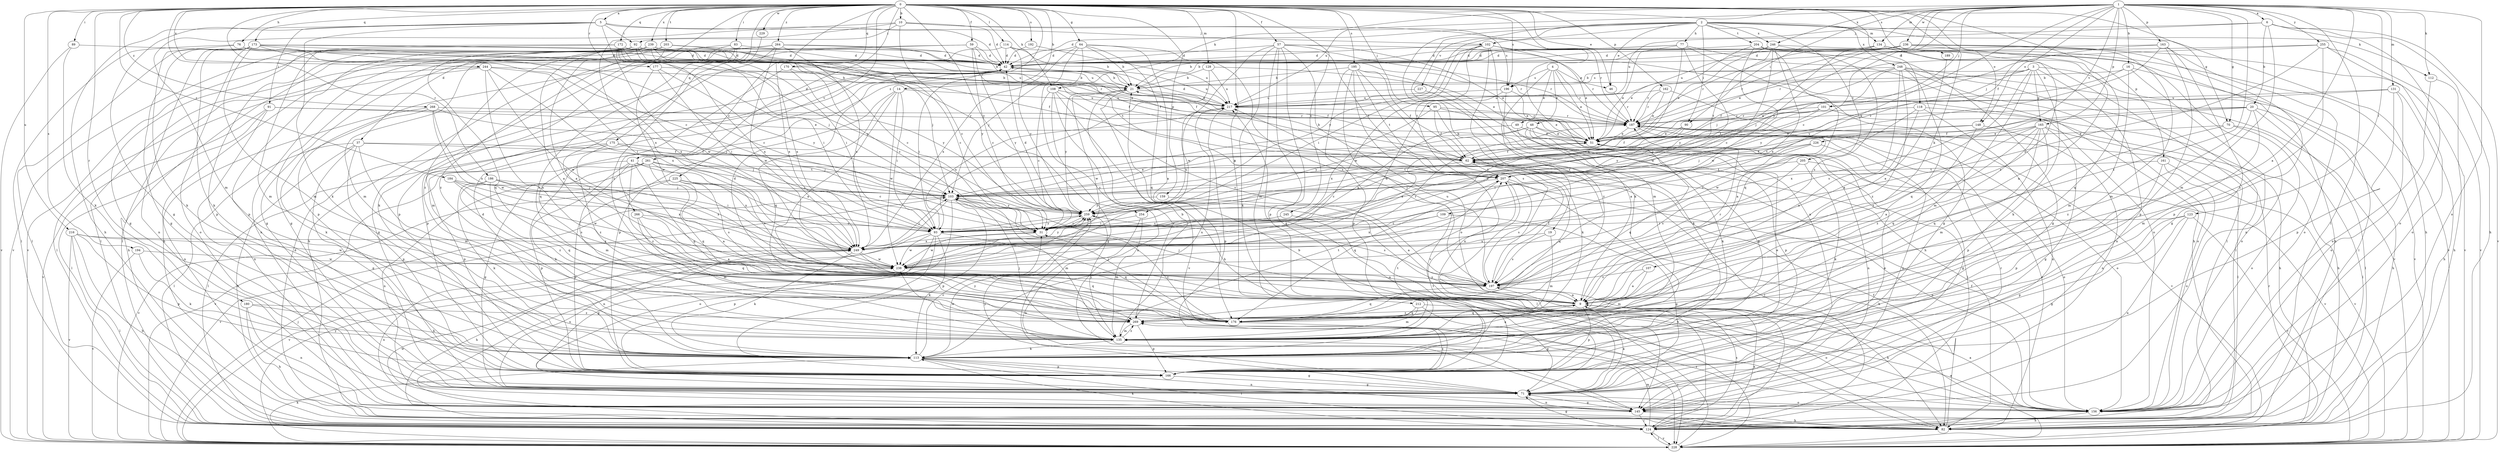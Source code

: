 strict digraph  {
0;
1;
2;
3;
4;
5;
6;
9;
10;
14;
16;
19;
20;
21;
31;
37;
41;
42;
46;
48;
49;
51;
57;
59;
62;
64;
70;
71;
76;
77;
82;
83;
89;
90;
91;
92;
93;
95;
101;
102;
103;
107;
108;
109;
112;
113;
114;
118;
123;
124;
128;
131;
134;
135;
145;
148;
156;
159;
161;
162;
163;
165;
166;
170;
172;
173;
175;
176;
177;
180;
184;
186;
187;
189;
192;
194;
195;
196;
197;
203;
204;
205;
207;
212;
216;
217;
225;
226;
227;
228;
229;
236;
238;
239;
244;
245;
246;
248;
249;
254;
255;
259;
261;
264;
266;
268;
269;
0 -> 5  [label=a];
0 -> 10  [label=b];
0 -> 14  [label=b];
0 -> 31  [label=c];
0 -> 37  [label=d];
0 -> 41  [label=d];
0 -> 46  [label=e];
0 -> 57  [label=f];
0 -> 59  [label=f];
0 -> 64  [label=g];
0 -> 70  [label=g];
0 -> 76  [label=h];
0 -> 83  [label=i];
0 -> 89  [label=i];
0 -> 95  [label=j];
0 -> 107  [label=k];
0 -> 108  [label=k];
0 -> 114  [label=l];
0 -> 118  [label=l];
0 -> 128  [label=m];
0 -> 145  [label=n];
0 -> 148  [label=o];
0 -> 159  [label=p];
0 -> 161  [label=p];
0 -> 162  [label=p];
0 -> 170  [label=q];
0 -> 172  [label=q];
0 -> 173  [label=q];
0 -> 175  [label=q];
0 -> 177  [label=r];
0 -> 180  [label=r];
0 -> 184  [label=r];
0 -> 186  [label=r];
0 -> 189  [label=s];
0 -> 192  [label=s];
0 -> 194  [label=s];
0 -> 195  [label=s];
0 -> 196  [label=s];
0 -> 203  [label=t];
0 -> 212  [label=u];
0 -> 216  [label=u];
0 -> 225  [label=v];
0 -> 229  [label=w];
0 -> 239  [label=x];
0 -> 244  [label=x];
0 -> 245  [label=x];
0 -> 254  [label=y];
0 -> 261  [label=z];
0 -> 264  [label=z];
0 -> 266  [label=z];
0 -> 268  [label=z];
1 -> 6  [label=a];
1 -> 9  [label=a];
1 -> 16  [label=b];
1 -> 31  [label=c];
1 -> 62  [label=f];
1 -> 70  [label=g];
1 -> 90  [label=i];
1 -> 101  [label=j];
1 -> 108  [label=k];
1 -> 109  [label=k];
1 -> 112  [label=k];
1 -> 123  [label=l];
1 -> 124  [label=l];
1 -> 131  [label=m];
1 -> 134  [label=m];
1 -> 148  [label=o];
1 -> 156  [label=o];
1 -> 163  [label=p];
1 -> 165  [label=p];
1 -> 217  [label=u];
1 -> 226  [label=v];
1 -> 236  [label=w];
1 -> 246  [label=x];
1 -> 254  [label=y];
1 -> 255  [label=y];
1 -> 269  [label=z];
2 -> 19  [label=b];
2 -> 42  [label=d];
2 -> 46  [label=e];
2 -> 77  [label=h];
2 -> 82  [label=h];
2 -> 90  [label=i];
2 -> 112  [label=k];
2 -> 113  [label=k];
2 -> 134  [label=m];
2 -> 204  [label=t];
2 -> 205  [label=t];
2 -> 227  [label=v];
2 -> 246  [label=x];
2 -> 248  [label=x];
2 -> 259  [label=y];
3 -> 9  [label=a];
3 -> 101  [label=j];
3 -> 113  [label=k];
3 -> 135  [label=m];
3 -> 145  [label=n];
3 -> 165  [label=p];
3 -> 187  [label=r];
3 -> 196  [label=s];
3 -> 228  [label=v];
4 -> 46  [label=e];
4 -> 48  [label=e];
4 -> 49  [label=e];
4 -> 51  [label=e];
4 -> 187  [label=r];
4 -> 196  [label=s];
4 -> 269  [label=z];
5 -> 42  [label=d];
5 -> 71  [label=g];
5 -> 82  [label=h];
5 -> 91  [label=i];
5 -> 92  [label=i];
5 -> 102  [label=j];
5 -> 113  [label=k];
5 -> 238  [label=w];
6 -> 20  [label=b];
6 -> 82  [label=h];
6 -> 102  [label=j];
6 -> 135  [label=m];
6 -> 156  [label=o];
6 -> 217  [label=u];
6 -> 228  [label=v];
9 -> 103  [label=j];
9 -> 124  [label=l];
9 -> 166  [label=p];
9 -> 176  [label=q];
9 -> 187  [label=r];
9 -> 269  [label=z];
10 -> 31  [label=c];
10 -> 42  [label=d];
10 -> 92  [label=i];
10 -> 135  [label=m];
10 -> 187  [label=r];
10 -> 196  [label=s];
10 -> 249  [label=x];
14 -> 9  [label=a];
14 -> 93  [label=i];
14 -> 166  [label=p];
14 -> 176  [label=q];
14 -> 217  [label=u];
14 -> 238  [label=w];
16 -> 21  [label=b];
16 -> 124  [label=l];
16 -> 135  [label=m];
16 -> 156  [label=o];
16 -> 259  [label=y];
19 -> 135  [label=m];
19 -> 197  [label=s];
19 -> 249  [label=x];
20 -> 62  [label=f];
20 -> 82  [label=h];
20 -> 124  [label=l];
20 -> 135  [label=m];
20 -> 187  [label=r];
20 -> 249  [label=x];
20 -> 269  [label=z];
21 -> 217  [label=u];
21 -> 228  [label=v];
21 -> 238  [label=w];
21 -> 259  [label=y];
31 -> 217  [label=u];
31 -> 238  [label=w];
31 -> 249  [label=x];
37 -> 62  [label=f];
37 -> 71  [label=g];
37 -> 82  [label=h];
37 -> 103  [label=j];
37 -> 124  [label=l];
37 -> 135  [label=m];
37 -> 166  [label=p];
41 -> 113  [label=k];
41 -> 135  [label=m];
41 -> 166  [label=p];
41 -> 176  [label=q];
41 -> 207  [label=t];
41 -> 249  [label=x];
41 -> 269  [label=z];
42 -> 21  [label=b];
42 -> 62  [label=f];
42 -> 71  [label=g];
42 -> 93  [label=i];
42 -> 135  [label=m];
42 -> 166  [label=p];
42 -> 217  [label=u];
42 -> 259  [label=y];
46 -> 187  [label=r];
48 -> 51  [label=e];
48 -> 103  [label=j];
48 -> 113  [label=k];
48 -> 124  [label=l];
48 -> 145  [label=n];
48 -> 166  [label=p];
48 -> 259  [label=y];
49 -> 51  [label=e];
49 -> 113  [label=k];
49 -> 249  [label=x];
51 -> 62  [label=f];
51 -> 156  [label=o];
51 -> 176  [label=q];
51 -> 249  [label=x];
57 -> 42  [label=d];
57 -> 51  [label=e];
57 -> 71  [label=g];
57 -> 113  [label=k];
57 -> 135  [label=m];
57 -> 156  [label=o];
57 -> 166  [label=p];
57 -> 187  [label=r];
57 -> 207  [label=t];
57 -> 238  [label=w];
59 -> 31  [label=c];
59 -> 42  [label=d];
59 -> 62  [label=f];
59 -> 71  [label=g];
59 -> 166  [label=p];
59 -> 207  [label=t];
62 -> 21  [label=b];
62 -> 31  [label=c];
62 -> 124  [label=l];
62 -> 176  [label=q];
62 -> 207  [label=t];
64 -> 9  [label=a];
64 -> 21  [label=b];
64 -> 42  [label=d];
64 -> 103  [label=j];
64 -> 176  [label=q];
64 -> 197  [label=s];
64 -> 249  [label=x];
64 -> 269  [label=z];
70 -> 51  [label=e];
70 -> 124  [label=l];
70 -> 156  [label=o];
70 -> 176  [label=q];
71 -> 9  [label=a];
71 -> 51  [label=e];
71 -> 145  [label=n];
71 -> 156  [label=o];
71 -> 207  [label=t];
71 -> 249  [label=x];
71 -> 259  [label=y];
76 -> 31  [label=c];
76 -> 42  [label=d];
76 -> 113  [label=k];
76 -> 124  [label=l];
76 -> 187  [label=r];
77 -> 21  [label=b];
77 -> 42  [label=d];
77 -> 51  [label=e];
77 -> 71  [label=g];
77 -> 82  [label=h];
77 -> 238  [label=w];
77 -> 249  [label=x];
82 -> 42  [label=d];
82 -> 62  [label=f];
82 -> 187  [label=r];
83 -> 42  [label=d];
83 -> 82  [label=h];
83 -> 113  [label=k];
83 -> 166  [label=p];
83 -> 269  [label=z];
89 -> 42  [label=d];
89 -> 113  [label=k];
89 -> 228  [label=v];
90 -> 31  [label=c];
90 -> 51  [label=e];
90 -> 62  [label=f];
90 -> 103  [label=j];
91 -> 51  [label=e];
91 -> 124  [label=l];
91 -> 145  [label=n];
91 -> 187  [label=r];
91 -> 228  [label=v];
92 -> 9  [label=a];
92 -> 31  [label=c];
92 -> 42  [label=d];
92 -> 62  [label=f];
92 -> 166  [label=p];
92 -> 176  [label=q];
92 -> 217  [label=u];
92 -> 228  [label=v];
92 -> 249  [label=x];
93 -> 71  [label=g];
93 -> 113  [label=k];
93 -> 166  [label=p];
93 -> 176  [label=q];
93 -> 217  [label=u];
93 -> 228  [label=v];
93 -> 238  [label=w];
93 -> 259  [label=y];
95 -> 51  [label=e];
95 -> 62  [label=f];
95 -> 113  [label=k];
95 -> 187  [label=r];
95 -> 249  [label=x];
101 -> 62  [label=f];
101 -> 82  [label=h];
101 -> 103  [label=j];
101 -> 187  [label=r];
101 -> 259  [label=y];
102 -> 42  [label=d];
102 -> 51  [label=e];
102 -> 93  [label=i];
102 -> 135  [label=m];
102 -> 156  [label=o];
102 -> 197  [label=s];
102 -> 207  [label=t];
102 -> 238  [label=w];
103 -> 51  [label=e];
103 -> 135  [label=m];
103 -> 145  [label=n];
103 -> 156  [label=o];
103 -> 166  [label=p];
103 -> 228  [label=v];
103 -> 259  [label=y];
107 -> 9  [label=a];
107 -> 135  [label=m];
107 -> 197  [label=s];
108 -> 31  [label=c];
108 -> 71  [label=g];
108 -> 82  [label=h];
108 -> 145  [label=n];
108 -> 197  [label=s];
108 -> 217  [label=u];
109 -> 31  [label=c];
109 -> 71  [label=g];
109 -> 249  [label=x];
112 -> 82  [label=h];
112 -> 156  [label=o];
113 -> 31  [label=c];
113 -> 42  [label=d];
113 -> 51  [label=e];
113 -> 71  [label=g];
113 -> 124  [label=l];
113 -> 145  [label=n];
113 -> 166  [label=p];
113 -> 207  [label=t];
113 -> 217  [label=u];
113 -> 259  [label=y];
114 -> 21  [label=b];
114 -> 42  [label=d];
114 -> 187  [label=r];
114 -> 249  [label=x];
114 -> 259  [label=y];
118 -> 9  [label=a];
118 -> 82  [label=h];
118 -> 145  [label=n];
118 -> 187  [label=r];
118 -> 238  [label=w];
123 -> 71  [label=g];
123 -> 93  [label=i];
123 -> 145  [label=n];
123 -> 166  [label=p];
123 -> 228  [label=v];
124 -> 9  [label=a];
124 -> 71  [label=g];
124 -> 113  [label=k];
124 -> 135  [label=m];
124 -> 197  [label=s];
124 -> 228  [label=v];
124 -> 238  [label=w];
124 -> 249  [label=x];
128 -> 21  [label=b];
128 -> 51  [label=e];
128 -> 93  [label=i];
128 -> 217  [label=u];
131 -> 51  [label=e];
131 -> 82  [label=h];
131 -> 156  [label=o];
131 -> 166  [label=p];
131 -> 217  [label=u];
134 -> 9  [label=a];
134 -> 42  [label=d];
134 -> 103  [label=j];
134 -> 145  [label=n];
134 -> 187  [label=r];
134 -> 197  [label=s];
135 -> 9  [label=a];
135 -> 21  [label=b];
135 -> 103  [label=j];
135 -> 113  [label=k];
135 -> 238  [label=w];
135 -> 259  [label=y];
135 -> 269  [label=z];
145 -> 71  [label=g];
145 -> 82  [label=h];
145 -> 124  [label=l];
145 -> 187  [label=r];
148 -> 9  [label=a];
148 -> 51  [label=e];
148 -> 145  [label=n];
148 -> 207  [label=t];
156 -> 9  [label=a];
156 -> 21  [label=b];
156 -> 62  [label=f];
156 -> 82  [label=h];
156 -> 269  [label=z];
159 -> 9  [label=a];
159 -> 259  [label=y];
161 -> 156  [label=o];
161 -> 166  [label=p];
161 -> 207  [label=t];
161 -> 228  [label=v];
162 -> 9  [label=a];
162 -> 51  [label=e];
162 -> 187  [label=r];
162 -> 217  [label=u];
163 -> 42  [label=d];
163 -> 71  [label=g];
163 -> 103  [label=j];
163 -> 156  [label=o];
163 -> 166  [label=p];
163 -> 259  [label=y];
165 -> 51  [label=e];
165 -> 71  [label=g];
165 -> 103  [label=j];
165 -> 124  [label=l];
165 -> 135  [label=m];
165 -> 166  [label=p];
165 -> 176  [label=q];
165 -> 197  [label=s];
165 -> 269  [label=z];
166 -> 71  [label=g];
166 -> 269  [label=z];
170 -> 21  [label=b];
170 -> 31  [label=c];
170 -> 176  [label=q];
170 -> 259  [label=y];
172 -> 42  [label=d];
172 -> 62  [label=f];
172 -> 71  [label=g];
172 -> 93  [label=i];
172 -> 103  [label=j];
172 -> 135  [label=m];
172 -> 259  [label=y];
173 -> 42  [label=d];
173 -> 51  [label=e];
173 -> 62  [label=f];
173 -> 71  [label=g];
173 -> 113  [label=k];
173 -> 124  [label=l];
173 -> 135  [label=m];
173 -> 145  [label=n];
173 -> 156  [label=o];
173 -> 249  [label=x];
173 -> 259  [label=y];
175 -> 62  [label=f];
175 -> 103  [label=j];
175 -> 124  [label=l];
175 -> 166  [label=p];
175 -> 269  [label=z];
176 -> 31  [label=c];
176 -> 103  [label=j];
176 -> 228  [label=v];
177 -> 21  [label=b];
177 -> 93  [label=i];
177 -> 238  [label=w];
177 -> 259  [label=y];
180 -> 82  [label=h];
180 -> 113  [label=k];
180 -> 145  [label=n];
180 -> 269  [label=z];
184 -> 103  [label=j];
184 -> 197  [label=s];
184 -> 238  [label=w];
184 -> 249  [label=x];
186 -> 93  [label=i];
186 -> 103  [label=j];
186 -> 113  [label=k];
186 -> 176  [label=q];
186 -> 249  [label=x];
186 -> 269  [label=z];
187 -> 51  [label=e];
187 -> 145  [label=n];
187 -> 156  [label=o];
187 -> 228  [label=v];
189 -> 9  [label=a];
192 -> 42  [label=d];
192 -> 217  [label=u];
194 -> 113  [label=k];
194 -> 228  [label=v];
194 -> 238  [label=w];
195 -> 21  [label=b];
195 -> 62  [label=f];
195 -> 82  [label=h];
195 -> 145  [label=n];
195 -> 166  [label=p];
195 -> 197  [label=s];
195 -> 207  [label=t];
195 -> 228  [label=v];
196 -> 9  [label=a];
196 -> 51  [label=e];
196 -> 217  [label=u];
196 -> 238  [label=w];
197 -> 9  [label=a];
197 -> 42  [label=d];
197 -> 62  [label=f];
197 -> 82  [label=h];
197 -> 176  [label=q];
197 -> 217  [label=u];
203 -> 42  [label=d];
203 -> 71  [label=g];
203 -> 82  [label=h];
203 -> 103  [label=j];
203 -> 124  [label=l];
203 -> 145  [label=n];
203 -> 187  [label=r];
203 -> 269  [label=z];
204 -> 42  [label=d];
204 -> 51  [label=e];
204 -> 71  [label=g];
204 -> 82  [label=h];
204 -> 124  [label=l];
204 -> 176  [label=q];
204 -> 238  [label=w];
205 -> 113  [label=k];
205 -> 197  [label=s];
205 -> 207  [label=t];
205 -> 228  [label=v];
207 -> 82  [label=h];
207 -> 103  [label=j];
207 -> 124  [label=l];
207 -> 156  [label=o];
207 -> 176  [label=q];
207 -> 197  [label=s];
212 -> 71  [label=g];
212 -> 135  [label=m];
212 -> 156  [label=o];
212 -> 176  [label=q];
216 -> 82  [label=h];
216 -> 124  [label=l];
216 -> 166  [label=p];
216 -> 228  [label=v];
216 -> 238  [label=w];
216 -> 249  [label=x];
217 -> 42  [label=d];
217 -> 166  [label=p];
217 -> 187  [label=r];
225 -> 9  [label=a];
225 -> 93  [label=i];
225 -> 103  [label=j];
225 -> 166  [label=p];
225 -> 197  [label=s];
225 -> 228  [label=v];
226 -> 31  [label=c];
226 -> 62  [label=f];
226 -> 71  [label=g];
226 -> 93  [label=i];
227 -> 113  [label=k];
227 -> 217  [label=u];
228 -> 9  [label=a];
228 -> 103  [label=j];
228 -> 113  [label=k];
228 -> 124  [label=l];
228 -> 187  [label=r];
228 -> 217  [label=u];
228 -> 259  [label=y];
229 -> 269  [label=z];
236 -> 21  [label=b];
236 -> 42  [label=d];
236 -> 51  [label=e];
236 -> 135  [label=m];
236 -> 166  [label=p];
236 -> 176  [label=q];
236 -> 187  [label=r];
236 -> 217  [label=u];
236 -> 228  [label=v];
238 -> 187  [label=r];
238 -> 197  [label=s];
239 -> 9  [label=a];
239 -> 31  [label=c];
239 -> 42  [label=d];
239 -> 93  [label=i];
239 -> 166  [label=p];
239 -> 217  [label=u];
239 -> 228  [label=v];
239 -> 249  [label=x];
239 -> 269  [label=z];
244 -> 9  [label=a];
244 -> 21  [label=b];
244 -> 82  [label=h];
244 -> 93  [label=i];
244 -> 124  [label=l];
244 -> 238  [label=w];
244 -> 249  [label=x];
245 -> 31  [label=c];
245 -> 82  [label=h];
246 -> 31  [label=c];
246 -> 42  [label=d];
246 -> 51  [label=e];
246 -> 197  [label=s];
246 -> 207  [label=t];
246 -> 228  [label=v];
246 -> 249  [label=x];
248 -> 21  [label=b];
248 -> 62  [label=f];
248 -> 124  [label=l];
248 -> 156  [label=o];
248 -> 176  [label=q];
248 -> 197  [label=s];
248 -> 228  [label=v];
248 -> 259  [label=y];
248 -> 269  [label=z];
249 -> 82  [label=h];
249 -> 103  [label=j];
249 -> 113  [label=k];
249 -> 176  [label=q];
249 -> 238  [label=w];
249 -> 259  [label=y];
254 -> 93  [label=i];
254 -> 135  [label=m];
254 -> 145  [label=n];
255 -> 42  [label=d];
255 -> 156  [label=o];
255 -> 187  [label=r];
255 -> 228  [label=v];
255 -> 249  [label=x];
255 -> 269  [label=z];
259 -> 31  [label=c];
259 -> 42  [label=d];
259 -> 93  [label=i];
259 -> 197  [label=s];
261 -> 31  [label=c];
261 -> 71  [label=g];
261 -> 145  [label=n];
261 -> 176  [label=q];
261 -> 197  [label=s];
261 -> 207  [label=t];
261 -> 228  [label=v];
264 -> 21  [label=b];
264 -> 42  [label=d];
264 -> 124  [label=l];
264 -> 135  [label=m];
264 -> 197  [label=s];
264 -> 238  [label=w];
264 -> 249  [label=x];
266 -> 9  [label=a];
266 -> 31  [label=c];
266 -> 135  [label=m];
266 -> 176  [label=q];
268 -> 103  [label=j];
268 -> 113  [label=k];
268 -> 145  [label=n];
268 -> 187  [label=r];
268 -> 238  [label=w];
268 -> 249  [label=x];
269 -> 135  [label=m];
269 -> 166  [label=p];
269 -> 207  [label=t];
}
